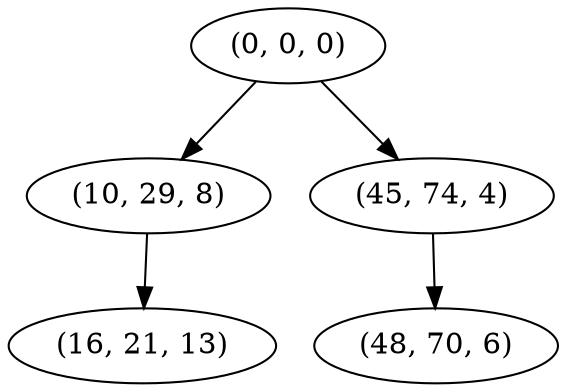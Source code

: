 digraph tree {
    "(0, 0, 0)";
    "(10, 29, 8)";
    "(16, 21, 13)";
    "(45, 74, 4)";
    "(48, 70, 6)";
    "(0, 0, 0)" -> "(10, 29, 8)";
    "(0, 0, 0)" -> "(45, 74, 4)";
    "(10, 29, 8)" -> "(16, 21, 13)";
    "(45, 74, 4)" -> "(48, 70, 6)";
}
